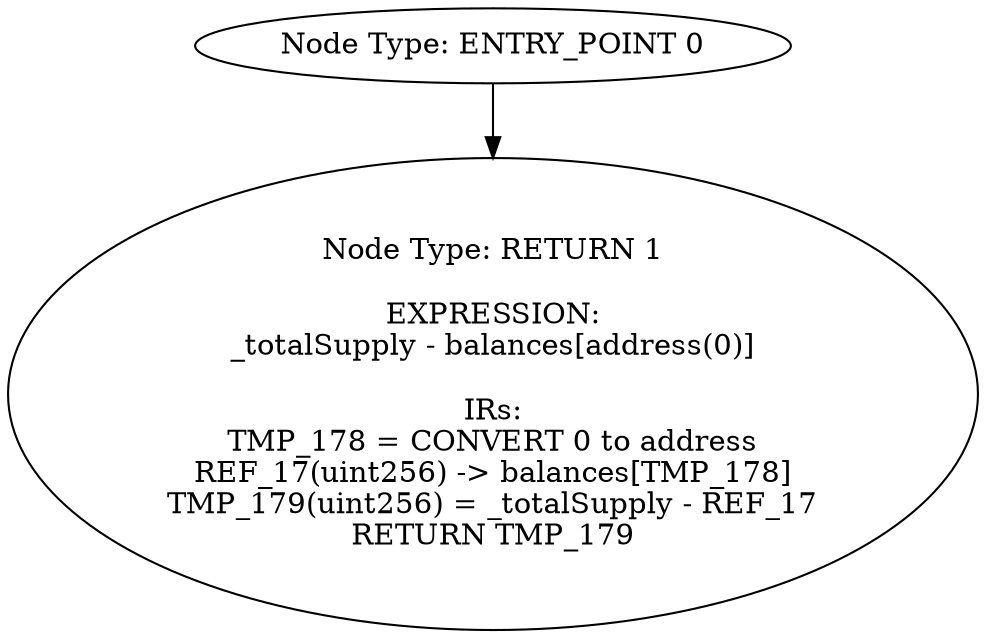 digraph{
0[label="Node Type: ENTRY_POINT 0
"];
0->1;
1[label="Node Type: RETURN 1

EXPRESSION:
_totalSupply - balances[address(0)]

IRs:
TMP_178 = CONVERT 0 to address
REF_17(uint256) -> balances[TMP_178]
TMP_179(uint256) = _totalSupply - REF_17
RETURN TMP_179"];
}
